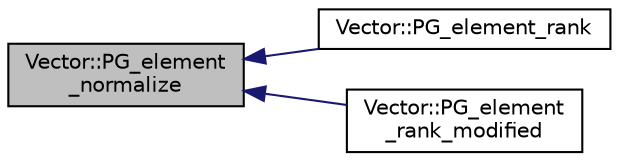 digraph "Vector::PG_element_normalize"
{
  edge [fontname="Helvetica",fontsize="10",labelfontname="Helvetica",labelfontsize="10"];
  node [fontname="Helvetica",fontsize="10",shape=record];
  rankdir="LR";
  Node3976 [label="Vector::PG_element\l_normalize",height=0.2,width=0.4,color="black", fillcolor="grey75", style="filled", fontcolor="black"];
  Node3976 -> Node3977 [dir="back",color="midnightblue",fontsize="10",style="solid",fontname="Helvetica"];
  Node3977 [label="Vector::PG_element_rank",height=0.2,width=0.4,color="black", fillcolor="white", style="filled",URL="$d5/db2/class_vector.html#a0dedd5c9b487e5160589e2b312091246"];
  Node3976 -> Node3978 [dir="back",color="midnightblue",fontsize="10",style="solid",fontname="Helvetica"];
  Node3978 [label="Vector::PG_element\l_rank_modified",height=0.2,width=0.4,color="black", fillcolor="white", style="filled",URL="$d5/db2/class_vector.html#a7d29be1c56b7eb6711b79a25c1755290"];
}
